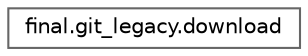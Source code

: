 digraph "Graphical Class Hierarchy"
{
 // LATEX_PDF_SIZE
  bgcolor="transparent";
  edge [fontname=Helvetica,fontsize=10,labelfontname=Helvetica,labelfontsize=10];
  node [fontname=Helvetica,fontsize=10,shape=box,height=0.2,width=0.4];
  rankdir="LR";
  Node0 [label="final.git_legacy.download",height=0.2,width=0.4,color="grey40", fillcolor="white", style="filled",URL="$d2/df5/classfinal_1_1git__legacy_1_1download.html",tooltip=" "];
}
